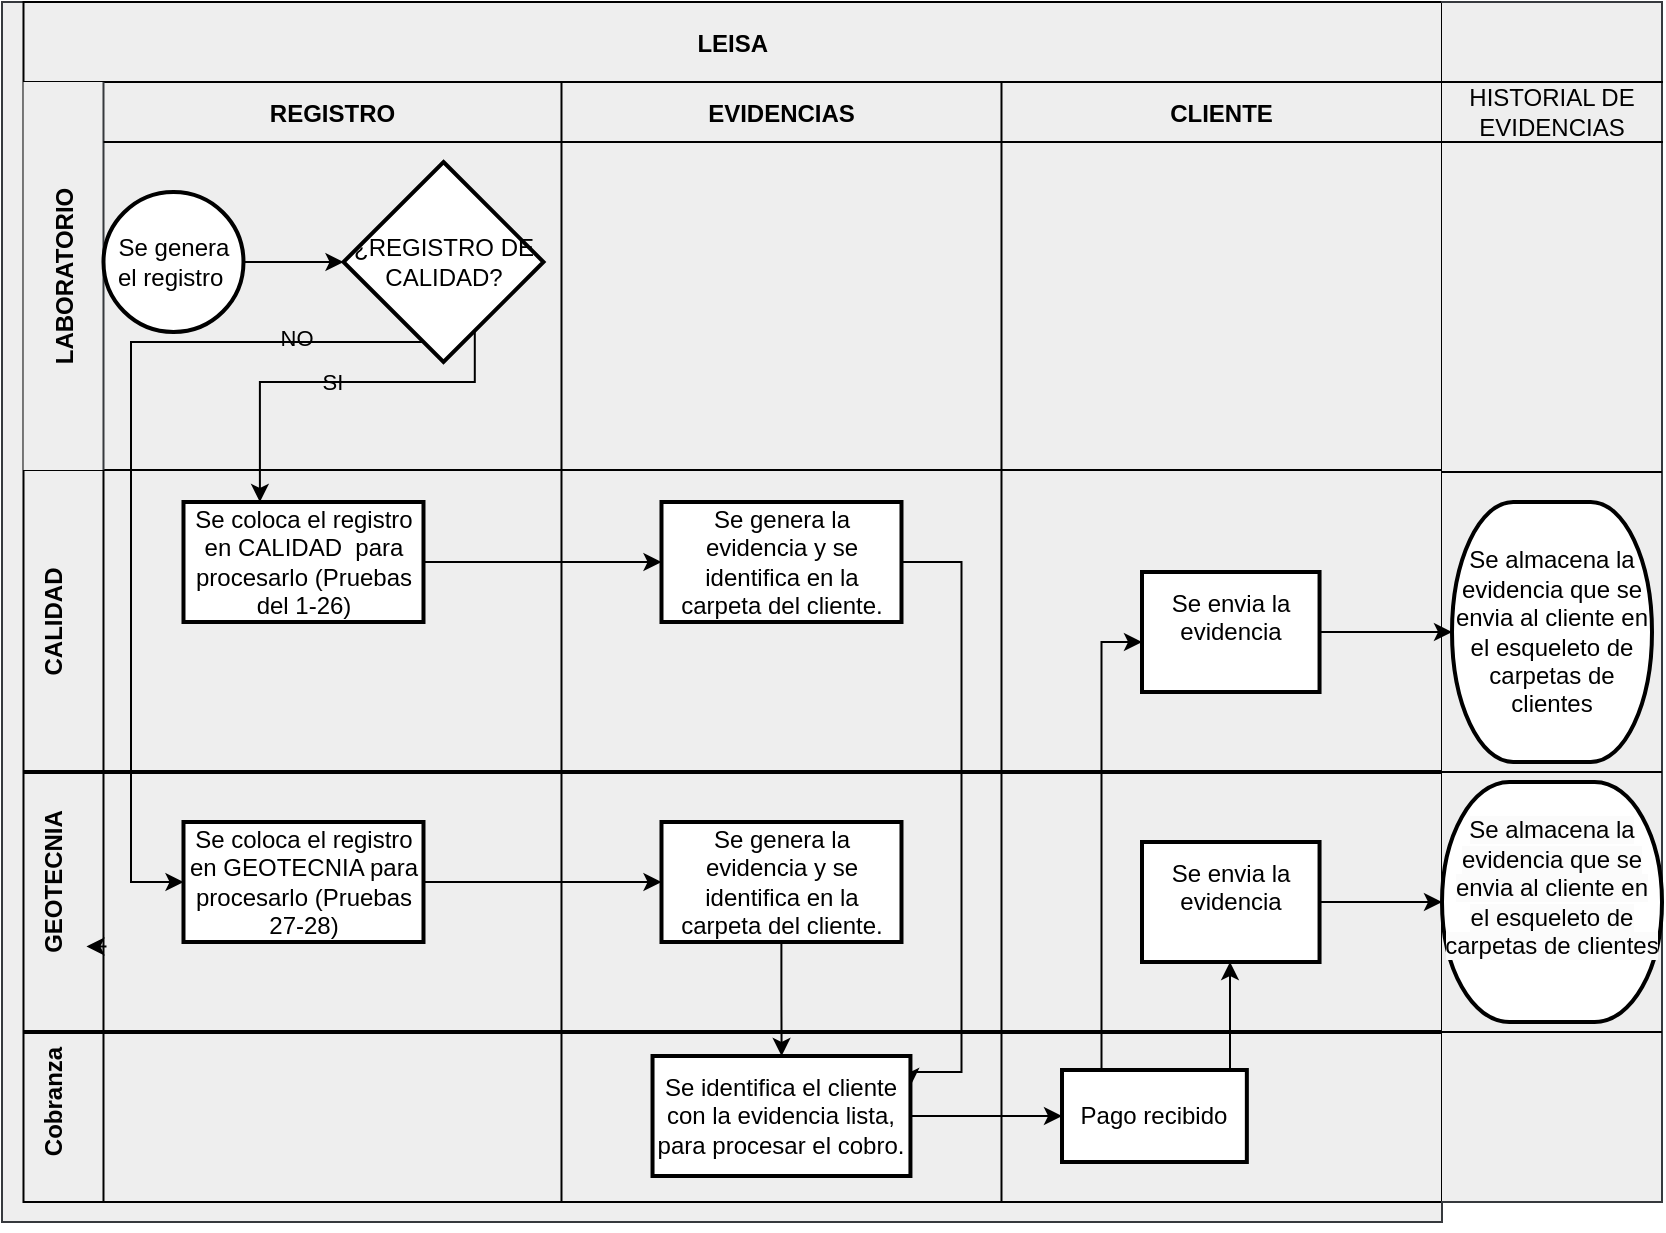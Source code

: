 <mxfile version="24.0.1" type="github">
  <diagram id="kgpKYQtTHZ0yAKxKKP6v" name="Page-1">
    <mxGraphModel dx="1395" dy="643" grid="1" gridSize="10" guides="1" tooltips="1" connect="1" arrows="1" fold="1" page="1" pageScale="1" pageWidth="850" pageHeight="1100" math="0" shadow="0">
      <root>
        <mxCell id="0" />
        <mxCell id="1" parent="0" />
        <mxCell id="lGjLV830bM9buV8p6Njm-38" value="" style="group;perimeterSpacing=2;labelBackgroundColor=none;fillColor=#eeeeee;strokeColor=#36393d;" vertex="1" connectable="0" parent="1">
          <mxGeometry x="90" y="90" width="720" height="610" as="geometry" />
        </mxCell>
        <mxCell id="lGjLV830bM9buV8p6Njm-19" value="" style="group;container=0;labelBackgroundColor=none;" vertex="1" connectable="0" parent="lGjLV830bM9buV8p6Njm-38">
          <mxGeometry width="720.0" height="600" as="geometry" />
        </mxCell>
        <mxCell id="3nuBFxr9cyL0pnOWT2aG-1" value="LEISA" style="shape=table;childLayout=tableLayout;startSize=40;collapsible=0;recursiveResize=0;expand=0;fillColor=none;fontStyle=1;labelBackgroundColor=none;" parent="lGjLV830bM9buV8p6Njm-38" vertex="1">
          <mxGeometry x="10.746" width="709.254" height="600" as="geometry" />
        </mxCell>
        <mxCell id="3nuBFxr9cyL0pnOWT2aG-3" value="LABORATORIO" style="shape=tableRow;horizontal=0;swimlaneHead=0;swimlaneBody=0;top=0;left=0;bottom=0;right=0;fillColor=#eeeeee;points=[[0,0.5],[1,0.5]];portConstraint=eastwest;startSize=40;collapsible=0;recursiveResize=0;expand=0;fontStyle=1;align=center;labelBackgroundColor=none;strokeColor=#36393d;" parent="3nuBFxr9cyL0pnOWT2aG-1" vertex="1">
          <mxGeometry y="40" width="709.254" height="194" as="geometry" />
        </mxCell>
        <mxCell id="3nuBFxr9cyL0pnOWT2aG-4" value="REGISTRO" style="swimlane;swimlaneHead=0;swimlaneBody=0;connectable=0;fillColor=none;startSize=30;collapsible=0;recursiveResize=0;expand=0;fontStyle=1;labelBackgroundColor=none;" parent="3nuBFxr9cyL0pnOWT2aG-3" vertex="1">
          <mxGeometry x="40" width="229" height="194" as="geometry">
            <mxRectangle width="229" height="194" as="alternateBounds" />
          </mxGeometry>
        </mxCell>
        <mxCell id="lGjLV830bM9buV8p6Njm-24" value="" style="edgeStyle=orthogonalEdgeStyle;rounded=0;orthogonalLoop=1;jettySize=auto;html=1;labelBackgroundColor=none;fontColor=default;" edge="1" parent="3nuBFxr9cyL0pnOWT2aG-4" source="lGjLV830bM9buV8p6Njm-18" target="lGjLV830bM9buV8p6Njm-20">
          <mxGeometry relative="1" as="geometry" />
        </mxCell>
        <mxCell id="lGjLV830bM9buV8p6Njm-18" value="Se genera el registro&amp;nbsp;" style="strokeWidth=2;html=1;shape=mxgraph.flowchart.start_2;whiteSpace=wrap;labelBackgroundColor=none;" vertex="1" parent="3nuBFxr9cyL0pnOWT2aG-4">
          <mxGeometry y="55" width="70" height="70" as="geometry" />
        </mxCell>
        <mxCell id="lGjLV830bM9buV8p6Njm-20" value="¿REGISTRO DE CALIDAD?" style="rhombus;whiteSpace=wrap;html=1;strokeWidth=2;labelBackgroundColor=none;" vertex="1" parent="3nuBFxr9cyL0pnOWT2aG-4">
          <mxGeometry x="120" y="40" width="100" height="100" as="geometry" />
        </mxCell>
        <mxCell id="3nuBFxr9cyL0pnOWT2aG-8" value="EVIDENCIAS" style="swimlane;swimlaneHead=0;swimlaneBody=0;connectable=0;fillColor=none;startSize=30;collapsible=0;recursiveResize=0;expand=0;fontStyle=1;labelBackgroundColor=none;" parent="3nuBFxr9cyL0pnOWT2aG-3" vertex="1">
          <mxGeometry x="269" width="220" height="194" as="geometry">
            <mxRectangle width="220" height="194" as="alternateBounds" />
          </mxGeometry>
        </mxCell>
        <mxCell id="3nuBFxr9cyL0pnOWT2aG-11" value="CLIENTE" style="swimlane;swimlaneHead=0;swimlaneBody=0;connectable=0;startSize=30;collapsible=0;recursiveResize=0;expand=0;fontStyle=1;labelBackgroundColor=none;fillColor=none;" parent="3nuBFxr9cyL0pnOWT2aG-3" vertex="1">
          <mxGeometry x="489" width="220" height="194" as="geometry">
            <mxRectangle width="220" height="194" as="alternateBounds" />
          </mxGeometry>
        </mxCell>
        <mxCell id="3nuBFxr9cyL0pnOWT2aG-15" value="" style="shape=tableRow;horizontal=0;swimlaneHead=0;swimlaneBody=0;top=0;left=0;bottom=0;right=0;fillColor=none;points=[[0,0.5],[1,0.5]];portConstraint=eastwest;startSize=40;collapsible=0;recursiveResize=0;expand=0;fontStyle=1;labelBackgroundColor=none;" parent="3nuBFxr9cyL0pnOWT2aG-1" vertex="1">
          <mxGeometry y="234" width="709.254" height="366" as="geometry" />
        </mxCell>
        <mxCell id="3nuBFxr9cyL0pnOWT2aG-16" value="" style="swimlane;swimlaneHead=0;swimlaneBody=0;connectable=0;fillColor=none;startSize=0;collapsible=0;recursiveResize=0;expand=0;fontStyle=1;labelBackgroundColor=none;" parent="3nuBFxr9cyL0pnOWT2aG-15" vertex="1">
          <mxGeometry x="40" width="229" height="366" as="geometry">
            <mxRectangle width="229" height="366" as="alternateBounds" />
          </mxGeometry>
        </mxCell>
        <mxCell id="lGjLV830bM9buV8p6Njm-13" value="" style="line;strokeWidth=2;html=1;labelBackgroundColor=none;" vertex="1" parent="3nuBFxr9cyL0pnOWT2aG-16">
          <mxGeometry x="-40" y="146" width="710" height="10" as="geometry" />
        </mxCell>
        <mxCell id="lGjLV830bM9buV8p6Njm-25" value="Se coloca el registro en CALIDAD&amp;nbsp; para procesarlo (Pruebas del 1-26)" style="whiteSpace=wrap;html=1;strokeWidth=2;labelBackgroundColor=none;" vertex="1" parent="3nuBFxr9cyL0pnOWT2aG-16">
          <mxGeometry x="40" y="16" width="120" height="60" as="geometry" />
        </mxCell>
        <mxCell id="lGjLV830bM9buV8p6Njm-27" value="Se coloca el registro en GEOTECNIA para procesarlo (Pruebas 27-28)" style="whiteSpace=wrap;html=1;strokeWidth=2;labelBackgroundColor=none;" vertex="1" parent="3nuBFxr9cyL0pnOWT2aG-16">
          <mxGeometry x="40" y="176" width="120" height="60" as="geometry" />
        </mxCell>
        <mxCell id="3nuBFxr9cyL0pnOWT2aG-18" value="" style="swimlane;swimlaneHead=0;swimlaneBody=0;connectable=0;fillColor=none;startSize=0;collapsible=0;recursiveResize=0;expand=0;fontStyle=1;labelBackgroundColor=none;" parent="3nuBFxr9cyL0pnOWT2aG-15" vertex="1">
          <mxGeometry x="269" width="220" height="366" as="geometry">
            <mxRectangle width="220" height="366" as="alternateBounds" />
          </mxGeometry>
        </mxCell>
        <mxCell id="lGjLV830bM9buV8p6Njm-49" value="" style="edgeStyle=orthogonalEdgeStyle;rounded=0;orthogonalLoop=1;jettySize=auto;html=1;entryX=1;entryY=0.25;entryDx=0;entryDy=0;labelBackgroundColor=none;fontColor=default;" edge="1" parent="3nuBFxr9cyL0pnOWT2aG-18" source="lGjLV830bM9buV8p6Njm-31" target="lGjLV830bM9buV8p6Njm-39">
          <mxGeometry relative="1" as="geometry">
            <Array as="points">
              <mxPoint x="200" y="46" />
              <mxPoint x="200" y="301" />
            </Array>
          </mxGeometry>
        </mxCell>
        <mxCell id="lGjLV830bM9buV8p6Njm-31" value="Se genera la evidencia y se identifica en la carpeta del cliente." style="whiteSpace=wrap;html=1;strokeWidth=2;labelBackgroundColor=none;" vertex="1" parent="3nuBFxr9cyL0pnOWT2aG-18">
          <mxGeometry x="50" y="16" width="120" height="60" as="geometry" />
        </mxCell>
        <mxCell id="lGjLV830bM9buV8p6Njm-33" value="Se genera la evidencia y se identifica en la carpeta del cliente." style="whiteSpace=wrap;html=1;strokeWidth=2;labelBackgroundColor=none;" vertex="1" parent="3nuBFxr9cyL0pnOWT2aG-18">
          <mxGeometry x="50" y="176" width="120" height="60" as="geometry" />
        </mxCell>
        <mxCell id="lGjLV830bM9buV8p6Njm-39" value="Se identifica el cliente con la evidencia lista, para procesar el cobro." style="whiteSpace=wrap;html=1;strokeWidth=2;labelBackgroundColor=none;" vertex="1" parent="3nuBFxr9cyL0pnOWT2aG-18">
          <mxGeometry x="45.521" y="293" width="128.955" height="60" as="geometry" />
        </mxCell>
        <mxCell id="lGjLV830bM9buV8p6Njm-40" value="" style="edgeStyle=orthogonalEdgeStyle;rounded=0;orthogonalLoop=1;jettySize=auto;html=1;labelBackgroundColor=none;fontColor=default;" edge="1" parent="3nuBFxr9cyL0pnOWT2aG-18" source="lGjLV830bM9buV8p6Njm-33" target="lGjLV830bM9buV8p6Njm-39">
          <mxGeometry relative="1" as="geometry" />
        </mxCell>
        <mxCell id="3nuBFxr9cyL0pnOWT2aG-23" value="" style="swimlane;swimlaneHead=0;swimlaneBody=0;connectable=0;fillColor=none;startSize=0;collapsible=0;recursiveResize=0;expand=0;fontStyle=1;labelBackgroundColor=none;" parent="3nuBFxr9cyL0pnOWT2aG-15" vertex="1">
          <mxGeometry x="489" width="220" height="366" as="geometry">
            <mxRectangle width="220" height="366" as="alternateBounds" />
          </mxGeometry>
        </mxCell>
        <mxCell id="lGjLV830bM9buV8p6Njm-41" value="Pago recibido" style="whiteSpace=wrap;html=1;strokeWidth=2;labelBackgroundColor=none;" vertex="1" parent="3nuBFxr9cyL0pnOWT2aG-23">
          <mxGeometry x="30.259" y="300" width="92.418" height="46" as="geometry" />
        </mxCell>
        <mxCell id="lGjLV830bM9buV8p6Njm-45" value="Se envia la evidencia&lt;div&gt;&lt;br&gt;&lt;/div&gt;" style="whiteSpace=wrap;html=1;strokeWidth=2;labelBackgroundColor=none;" vertex="1" parent="3nuBFxr9cyL0pnOWT2aG-23">
          <mxGeometry x="70.254" y="51" width="88.77" height="60" as="geometry" />
        </mxCell>
        <mxCell id="lGjLV830bM9buV8p6Njm-200" value="" style="edgeStyle=orthogonalEdgeStyle;rounded=0;orthogonalLoop=1;jettySize=auto;html=1;" edge="1" parent="3nuBFxr9cyL0pnOWT2aG-23" source="lGjLV830bM9buV8p6Njm-41">
          <mxGeometry relative="1" as="geometry">
            <mxPoint x="70.254" y="86" as="targetPoint" />
            <Array as="points">
              <mxPoint x="50" y="86" />
            </Array>
          </mxGeometry>
        </mxCell>
        <mxCell id="lGjLV830bM9buV8p6Njm-36" value="" style="line;strokeWidth=2;html=1;labelBackgroundColor=none;" vertex="1" parent="3nuBFxr9cyL0pnOWT2aG-23">
          <mxGeometry x="-489" y="276" width="710" height="10" as="geometry" />
        </mxCell>
        <mxCell id="lGjLV830bM9buV8p6Njm-43" value="Se envia la evidencia&lt;div&gt;&lt;br&gt;&lt;/div&gt;" style="whiteSpace=wrap;html=1;strokeWidth=2;labelBackgroundColor=none;" vertex="1" parent="3nuBFxr9cyL0pnOWT2aG-23">
          <mxGeometry x="70.254" y="186" width="88.77" height="60" as="geometry" />
        </mxCell>
        <mxCell id="lGjLV830bM9buV8p6Njm-199" value="" style="edgeStyle=orthogonalEdgeStyle;rounded=0;orthogonalLoop=1;jettySize=auto;html=1;" edge="1" parent="3nuBFxr9cyL0pnOWT2aG-23" source="lGjLV830bM9buV8p6Njm-41" target="lGjLV830bM9buV8p6Njm-43">
          <mxGeometry relative="1" as="geometry">
            <Array as="points">
              <mxPoint x="114.254" y="286" />
              <mxPoint x="114.254" y="286" />
            </Array>
          </mxGeometry>
        </mxCell>
        <mxCell id="lGjLV830bM9buV8p6Njm-32" value="" style="edgeStyle=orthogonalEdgeStyle;rounded=0;orthogonalLoop=1;jettySize=auto;html=1;labelBackgroundColor=none;fontColor=default;" edge="1" parent="3nuBFxr9cyL0pnOWT2aG-15" source="lGjLV830bM9buV8p6Njm-25" target="lGjLV830bM9buV8p6Njm-31">
          <mxGeometry relative="1" as="geometry" />
        </mxCell>
        <mxCell id="lGjLV830bM9buV8p6Njm-34" value="" style="edgeStyle=orthogonalEdgeStyle;rounded=0;orthogonalLoop=1;jettySize=auto;html=1;labelBackgroundColor=none;fontColor=default;" edge="1" parent="3nuBFxr9cyL0pnOWT2aG-15" source="lGjLV830bM9buV8p6Njm-27" target="lGjLV830bM9buV8p6Njm-33">
          <mxGeometry relative="1" as="geometry" />
        </mxCell>
        <mxCell id="lGjLV830bM9buV8p6Njm-42" value="" style="edgeStyle=orthogonalEdgeStyle;rounded=0;orthogonalLoop=1;jettySize=auto;html=1;labelBackgroundColor=none;fontColor=default;" edge="1" parent="3nuBFxr9cyL0pnOWT2aG-15" source="lGjLV830bM9buV8p6Njm-39" target="lGjLV830bM9buV8p6Njm-41">
          <mxGeometry relative="1" as="geometry" />
        </mxCell>
        <mxCell id="lGjLV830bM9buV8p6Njm-26" value="" style="edgeStyle=orthogonalEdgeStyle;rounded=0;orthogonalLoop=1;jettySize=auto;html=1;labelBackgroundColor=none;fontColor=default;" edge="1" parent="3nuBFxr9cyL0pnOWT2aG-1" source="lGjLV830bM9buV8p6Njm-20" target="lGjLV830bM9buV8p6Njm-25">
          <mxGeometry relative="1" as="geometry">
            <Array as="points">
              <mxPoint x="225.672" y="190" />
              <mxPoint x="118.209" y="190" />
            </Array>
          </mxGeometry>
        </mxCell>
        <mxCell id="lGjLV830bM9buV8p6Njm-29" value="SI" style="edgeLabel;html=1;align=center;verticalAlign=middle;resizable=0;points=[];labelBackgroundColor=none;" vertex="1" connectable="0" parent="lGjLV830bM9buV8p6Njm-26">
          <mxGeometry x="0.012" relative="1" as="geometry">
            <mxPoint as="offset" />
          </mxGeometry>
        </mxCell>
        <mxCell id="lGjLV830bM9buV8p6Njm-28" value="" style="edgeStyle=orthogonalEdgeStyle;rounded=0;orthogonalLoop=1;jettySize=auto;html=1;labelBackgroundColor=none;fontColor=default;" edge="1" parent="3nuBFxr9cyL0pnOWT2aG-1" source="lGjLV830bM9buV8p6Njm-20" target="lGjLV830bM9buV8p6Njm-27">
          <mxGeometry relative="1" as="geometry">
            <Array as="points">
              <mxPoint x="53.731" y="170" />
              <mxPoint x="53.731" y="440" />
            </Array>
          </mxGeometry>
        </mxCell>
        <mxCell id="lGjLV830bM9buV8p6Njm-30" value="NO" style="edgeLabel;html=1;align=center;verticalAlign=middle;resizable=0;points=[];labelBackgroundColor=none;" vertex="1" connectable="0" parent="lGjLV830bM9buV8p6Njm-28">
          <mxGeometry x="-0.713" y="-2" relative="1" as="geometry">
            <mxPoint as="offset" />
          </mxGeometry>
        </mxCell>
        <mxCell id="lGjLV830bM9buV8p6Njm-15" value="&lt;span style=&quot;text-wrap: nowrap;&quot;&gt;&lt;b&gt;GEOTECNIA&lt;/b&gt;&lt;/span&gt;" style="text;whiteSpace=wrap;html=1;rotation=-90;align=center;labelBackgroundColor=none;" vertex="1" parent="lGjLV830bM9buV8p6Njm-38">
          <mxGeometry x="-32.239" y="420" width="128.955" height="40" as="geometry" />
        </mxCell>
        <mxCell id="lGjLV830bM9buV8p6Njm-14" value="&lt;b&gt;CALIDAD&lt;/b&gt;" style="text;whiteSpace=wrap;html=1;align=center;rotation=270;labelBackgroundColor=none;" vertex="1" parent="lGjLV830bM9buV8p6Njm-38">
          <mxGeometry x="-32.239" y="290" width="128.955" height="40" as="geometry" />
        </mxCell>
        <mxCell id="lGjLV830bM9buV8p6Njm-35" style="edgeStyle=orthogonalEdgeStyle;rounded=0;orthogonalLoop=1;jettySize=auto;html=1;exitX=0.25;exitY=1;exitDx=0;exitDy=0;entryX=0.25;entryY=0.75;entryDx=0;entryDy=0;entryPerimeter=0;labelBackgroundColor=none;fontColor=default;" edge="1" parent="lGjLV830bM9buV8p6Njm-38" source="lGjLV830bM9buV8p6Njm-15" target="lGjLV830bM9buV8p6Njm-15">
          <mxGeometry relative="1" as="geometry" />
        </mxCell>
        <mxCell id="lGjLV830bM9buV8p6Njm-37" value="&lt;span style=&quot;text-wrap: nowrap;&quot;&gt;&lt;b&gt;Cobranza&lt;/b&gt;&lt;/span&gt;" style="text;whiteSpace=wrap;html=1;rotation=-90;align=center;labelBackgroundColor=none;" vertex="1" parent="lGjLV830bM9buV8p6Njm-38">
          <mxGeometry x="-32.239" y="530" width="128.955" height="40" as="geometry" />
        </mxCell>
        <mxCell id="lGjLV830bM9buV8p6Njm-192" value="" style="shape=partialRectangle;whiteSpace=wrap;html=1;bottom=1;right=1;left=1;top=0;routingCenterX=-0.5;direction=north;perimeterSpacing=2;shadow=0;textShadow=0;labelBackgroundColor=none;fillColor=#eeeeee;strokeColor=#36393d;" vertex="1" parent="1">
          <mxGeometry x="810" y="90" width="110" height="600" as="geometry" />
        </mxCell>
        <mxCell id="lGjLV830bM9buV8p6Njm-193" value="HISTORIAL DE EVIDENCIAS" style="shape=partialRectangle;whiteSpace=wrap;html=1;left=0;right=0;fillColor=none;labelBackgroundColor=none;" vertex="1" parent="1">
          <mxGeometry x="810" y="130" width="110" height="30" as="geometry" />
        </mxCell>
        <mxCell id="lGjLV830bM9buV8p6Njm-196" value="" style="line;strokeWidth=1;html=1;" vertex="1" parent="1">
          <mxGeometry x="810" y="320" width="110" height="10" as="geometry" />
        </mxCell>
        <mxCell id="lGjLV830bM9buV8p6Njm-197" value="" style="line;strokeWidth=1;html=1;" vertex="1" parent="1">
          <mxGeometry x="810" y="470" width="110" height="10" as="geometry" />
        </mxCell>
        <mxCell id="lGjLV830bM9buV8p6Njm-198" value="" style="line;strokeWidth=1;html=1;" vertex="1" parent="1">
          <mxGeometry x="810" y="600" width="110" height="10" as="geometry" />
        </mxCell>
        <mxCell id="lGjLV830bM9buV8p6Njm-202" value="Se almacena la evidencia que se envia al cliente en el esqueleto de carpetas de clientes" style="strokeWidth=2;html=1;shape=mxgraph.flowchart.terminator;whiteSpace=wrap;" vertex="1" parent="1">
          <mxGeometry x="815" y="340" width="100" height="130" as="geometry" />
        </mxCell>
        <mxCell id="lGjLV830bM9buV8p6Njm-203" value="&#xa;&lt;span style=&quot;color: rgb(0, 0, 0); font-family: Helvetica; font-size: 12px; font-style: normal; font-variant-ligatures: normal; font-variant-caps: normal; font-weight: 400; letter-spacing: normal; orphans: 2; text-align: center; text-indent: 0px; text-transform: none; widows: 2; word-spacing: 0px; -webkit-text-stroke-width: 0px; white-space: normal; background-color: rgb(251, 251, 251); text-decoration-thickness: initial; text-decoration-style: initial; text-decoration-color: initial; display: inline !important; float: none;&quot;&gt;Se almacena la evidencia que se envia al cliente en el esqueleto de carpetas de clientes&lt;/span&gt;&#xa;&#xa;" style="strokeWidth=2;html=1;shape=mxgraph.flowchart.terminator;whiteSpace=wrap;" vertex="1" parent="1">
          <mxGeometry x="810" y="480" width="110" height="120" as="geometry" />
        </mxCell>
        <mxCell id="lGjLV830bM9buV8p6Njm-204" value="" style="edgeStyle=orthogonalEdgeStyle;rounded=0;orthogonalLoop=1;jettySize=auto;html=1;" edge="1" parent="1" source="lGjLV830bM9buV8p6Njm-45" target="lGjLV830bM9buV8p6Njm-202">
          <mxGeometry relative="1" as="geometry" />
        </mxCell>
        <mxCell id="lGjLV830bM9buV8p6Njm-205" value="" style="edgeStyle=orthogonalEdgeStyle;rounded=0;orthogonalLoop=1;jettySize=auto;html=1;" edge="1" parent="1" source="lGjLV830bM9buV8p6Njm-43" target="lGjLV830bM9buV8p6Njm-203">
          <mxGeometry relative="1" as="geometry" />
        </mxCell>
      </root>
    </mxGraphModel>
  </diagram>
</mxfile>
